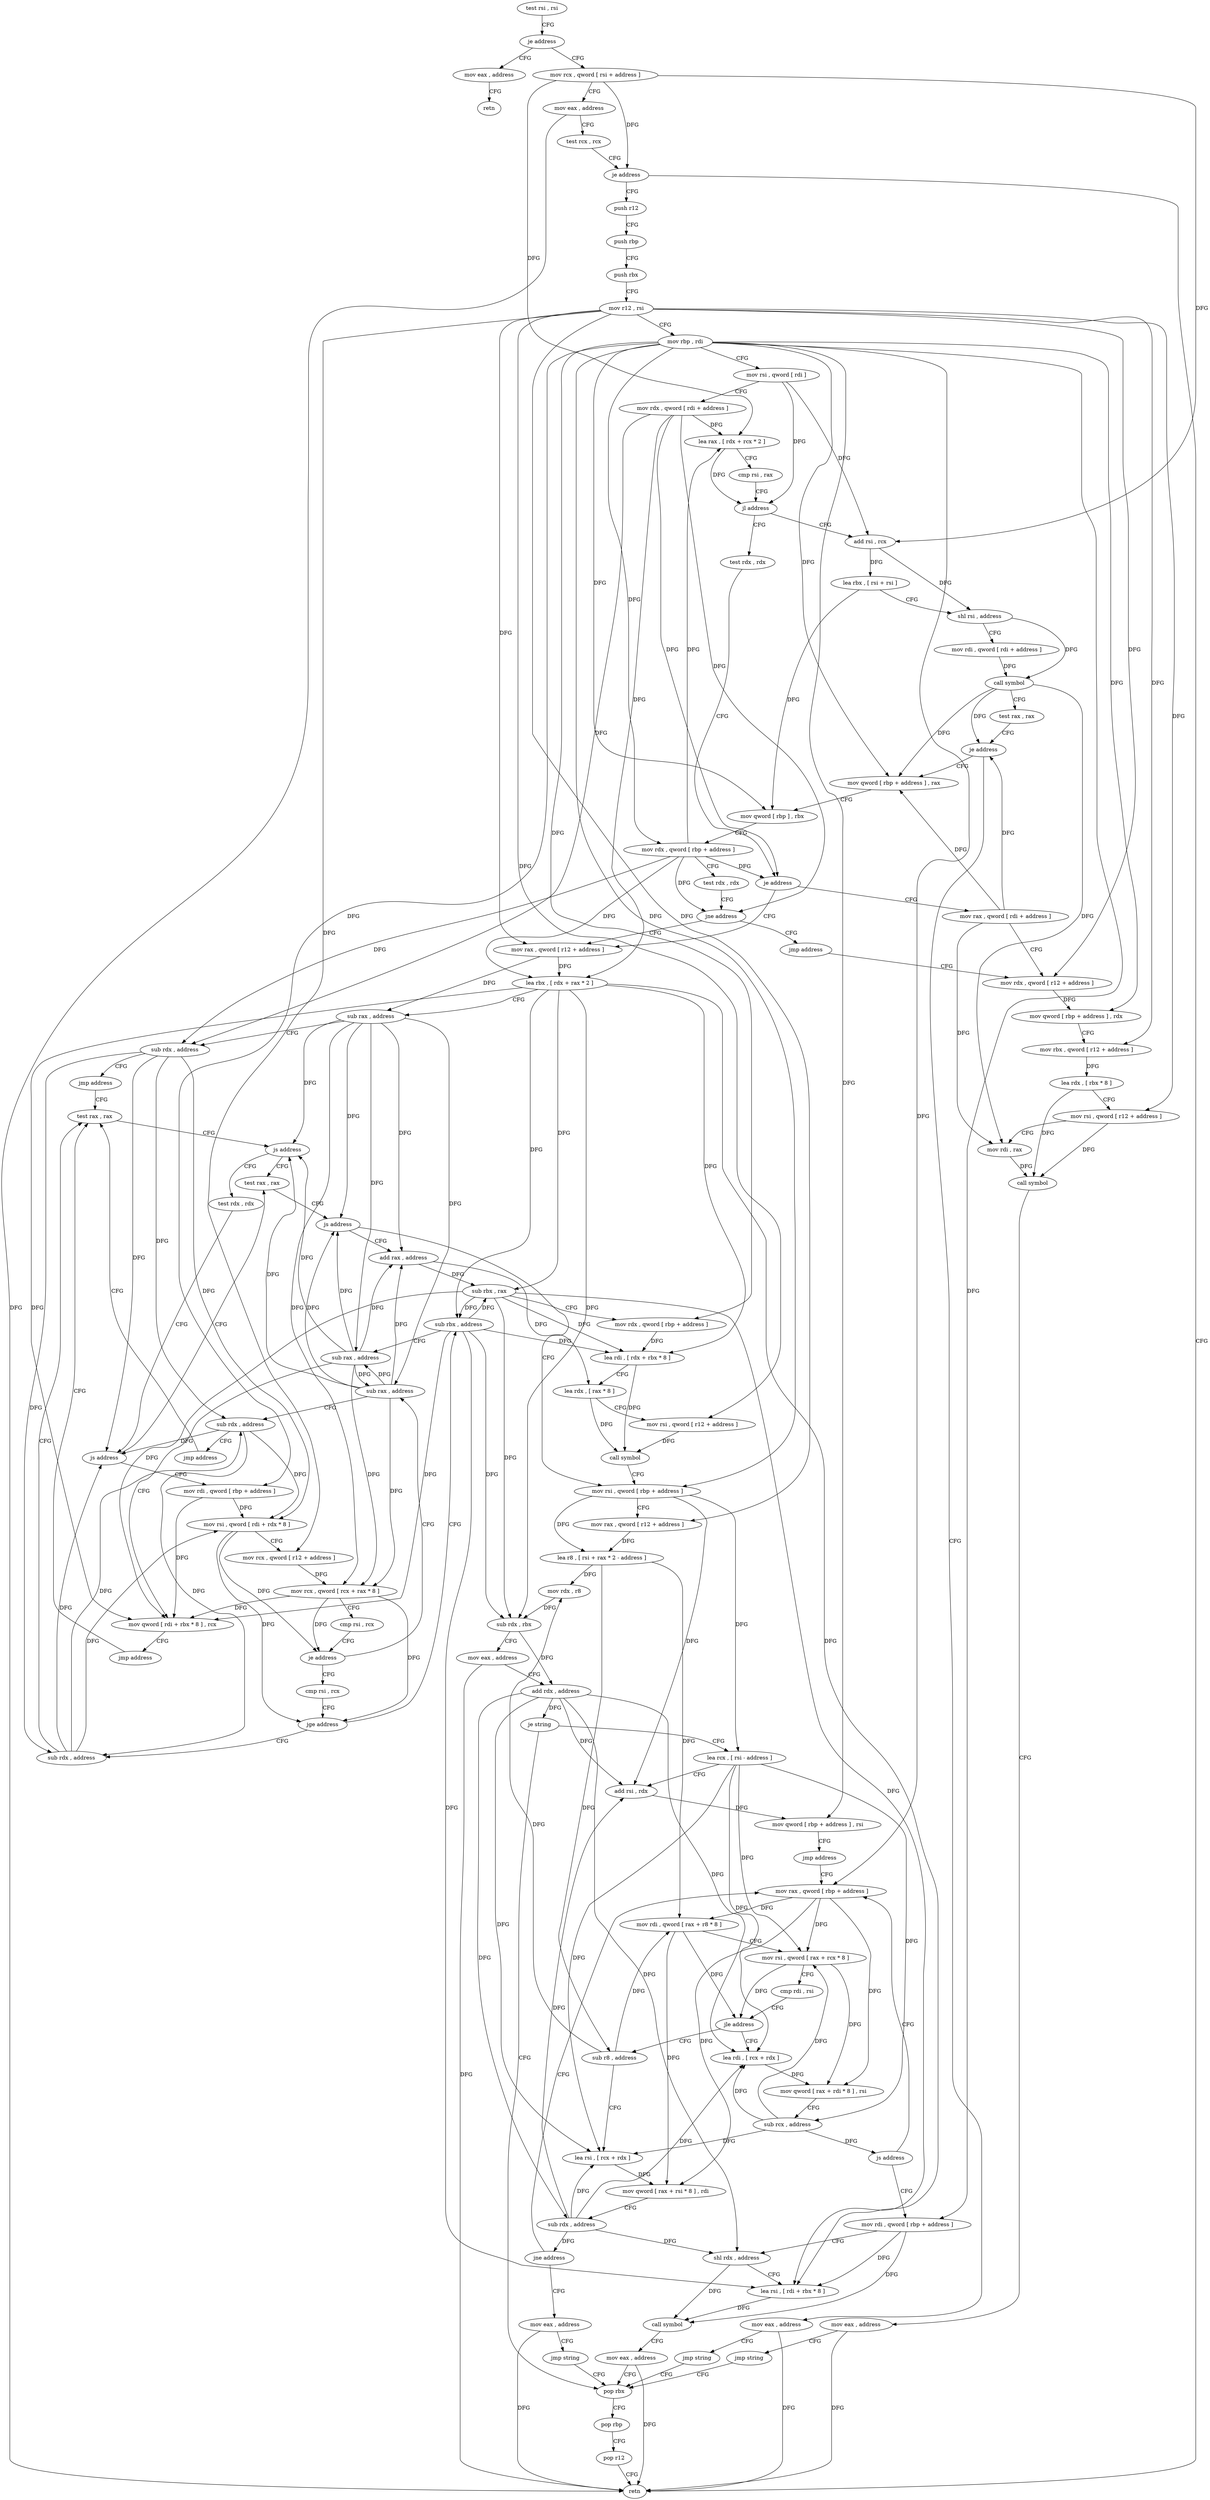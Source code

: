 digraph "func" {
"4332170" [label = "test rsi , rsi" ]
"4332173" [label = "je address" ]
"4332575" [label = "mov eax , address" ]
"4332179" [label = "mov rcx , qword [ rsi + address ]" ]
"4332580" [label = "retn" ]
"4332183" [label = "mov eax , address" ]
"4332188" [label = "test rcx , rcx" ]
"4332191" [label = "je address" ]
"4332573" [label = "retn" ]
"4332197" [label = "push r12" ]
"4332199" [label = "push rbp" ]
"4332200" [label = "push rbx" ]
"4332201" [label = "mov r12 , rsi" ]
"4332204" [label = "mov rbp , rdi" ]
"4332207" [label = "mov rsi , qword [ rdi ]" ]
"4332210" [label = "mov rdx , qword [ rdi + address ]" ]
"4332214" [label = "lea rax , [ rdx + rcx * 2 ]" ]
"4332218" [label = "cmp rsi , rax" ]
"4332221" [label = "jl address" ]
"4332247" [label = "add rsi , rcx" ]
"4332223" [label = "test rdx , rdx" ]
"4332250" [label = "lea rbx , [ rsi + rsi ]" ]
"4332254" [label = "shl rsi , address" ]
"4332258" [label = "mov rdi , qword [ rdi + address ]" ]
"4332262" [label = "call symbol" ]
"4332267" [label = "test rax , rax" ]
"4332270" [label = "je address" ]
"4332581" [label = "mov eax , address" ]
"4332276" [label = "mov qword [ rbp + address ] , rax" ]
"4332226" [label = "je address" ]
"4332295" [label = "mov rax , qword [ rdi + address ]" ]
"4332228" [label = "mov rax , qword [ r12 + address ]" ]
"4332586" [label = "jmp string" ]
"4332569" [label = "pop rbx" ]
"4332280" [label = "mov qword [ rbp ] , rbx" ]
"4332284" [label = "mov rdx , qword [ rbp + address ]" ]
"4332288" [label = "test rdx , rdx" ]
"4332291" [label = "jne address" ]
"4332293" [label = "jmp address" ]
"4332299" [label = "mov rdx , qword [ r12 + address ]" ]
"4332233" [label = "lea rbx , [ rdx + rax * 2 ]" ]
"4332237" [label = "sub rax , address" ]
"4332241" [label = "sub rdx , address" ]
"4332245" [label = "jmp address" ]
"4332358" [label = "test rax , rax" ]
"4332570" [label = "pop rbp" ]
"4332571" [label = "pop r12" ]
"4332361" [label = "js address" ]
"4332409" [label = "test rax , rax" ]
"4332363" [label = "test rdx , rdx" ]
"4332304" [label = "mov qword [ rbp + address ] , rdx" ]
"4332308" [label = "mov rbx , qword [ r12 + address ]" ]
"4332313" [label = "lea rdx , [ rbx * 8 ]" ]
"4332321" [label = "mov rsi , qword [ r12 + address ]" ]
"4332326" [label = "mov rdi , rax" ]
"4332329" [label = "call symbol" ]
"4332334" [label = "mov eax , address" ]
"4332339" [label = "jmp string" ]
"4332412" [label = "js address" ]
"4332447" [label = "mov rsi , qword [ rbp + address ]" ]
"4332414" [label = "add rax , address" ]
"4332366" [label = "js address" ]
"4332368" [label = "mov rdi , qword [ rbp + address ]" ]
"4332451" [label = "mov rax , qword [ r12 + address ]" ]
"4332456" [label = "lea r8 , [ rsi + rax * 2 - address ]" ]
"4332461" [label = "mov rdx , r8" ]
"4332464" [label = "sub rdx , rbx" ]
"4332467" [label = "mov eax , address" ]
"4332472" [label = "add rdx , address" ]
"4332476" [label = "je string" ]
"4332478" [label = "lea rcx , [ rsi - address ]" ]
"4332418" [label = "sub rbx , rax" ]
"4332421" [label = "mov rdx , qword [ rbp + address ]" ]
"4332425" [label = "lea rdi , [ rdx + rbx * 8 ]" ]
"4332429" [label = "lea rdx , [ rax * 8 ]" ]
"4332437" [label = "mov rsi , qword [ r12 + address ]" ]
"4332442" [label = "call symbol" ]
"4332372" [label = "mov rsi , qword [ rdi + rdx * 8 ]" ]
"4332376" [label = "mov rcx , qword [ r12 + address ]" ]
"4332381" [label = "mov rcx , qword [ rcx + rax * 8 ]" ]
"4332385" [label = "cmp rsi , rcx" ]
"4332388" [label = "je address" ]
"4332344" [label = "sub rax , address" ]
"4332390" [label = "cmp rsi , rcx" ]
"4332482" [label = "add rsi , rdx" ]
"4332485" [label = "mov qword [ rbp + address ] , rsi" ]
"4332489" [label = "jmp address" ]
"4332505" [label = "mov rax , qword [ rbp + address ]" ]
"4332348" [label = "sub rdx , address" ]
"4332352" [label = "jmp address" ]
"4332393" [label = "jge address" ]
"4332354" [label = "sub rdx , address" ]
"4332395" [label = "sub rbx , address" ]
"4332509" [label = "mov rdi , qword [ rax + r8 * 8 ]" ]
"4332513" [label = "mov rsi , qword [ rax + rcx * 8 ]" ]
"4332517" [label = "cmp rdi , rsi" ]
"4332520" [label = "jle address" ]
"4332491" [label = "lea rdi , [ rcx + rdx ]" ]
"4332522" [label = "sub r8 , address" ]
"4332399" [label = "sub rax , address" ]
"4332403" [label = "mov qword [ rdi + rbx * 8 ] , rcx" ]
"4332407" [label = "jmp address" ]
"4332495" [label = "mov qword [ rax + rdi * 8 ] , rsi" ]
"4332499" [label = "sub rcx , address" ]
"4332503" [label = "js address" ]
"4332547" [label = "mov rdi , qword [ rbp + address ]" ]
"4332526" [label = "lea rsi , [ rcx + rdx ]" ]
"4332530" [label = "mov qword [ rax + rsi * 8 ] , rdi" ]
"4332534" [label = "sub rdx , address" ]
"4332538" [label = "jne address" ]
"4332540" [label = "mov eax , address" ]
"4332551" [label = "shl rdx , address" ]
"4332555" [label = "lea rsi , [ rdi + rbx * 8 ]" ]
"4332559" [label = "call symbol" ]
"4332564" [label = "mov eax , address" ]
"4332545" [label = "jmp string" ]
"4332170" -> "4332173" [ label = "CFG" ]
"4332173" -> "4332575" [ label = "CFG" ]
"4332173" -> "4332179" [ label = "CFG" ]
"4332575" -> "4332580" [ label = "CFG" ]
"4332179" -> "4332183" [ label = "CFG" ]
"4332179" -> "4332191" [ label = "DFG" ]
"4332179" -> "4332214" [ label = "DFG" ]
"4332179" -> "4332247" [ label = "DFG" ]
"4332183" -> "4332188" [ label = "CFG" ]
"4332183" -> "4332573" [ label = "DFG" ]
"4332188" -> "4332191" [ label = "CFG" ]
"4332191" -> "4332573" [ label = "CFG" ]
"4332191" -> "4332197" [ label = "CFG" ]
"4332197" -> "4332199" [ label = "CFG" ]
"4332199" -> "4332200" [ label = "CFG" ]
"4332200" -> "4332201" [ label = "CFG" ]
"4332201" -> "4332204" [ label = "CFG" ]
"4332201" -> "4332228" [ label = "DFG" ]
"4332201" -> "4332299" [ label = "DFG" ]
"4332201" -> "4332308" [ label = "DFG" ]
"4332201" -> "4332321" [ label = "DFG" ]
"4332201" -> "4332451" [ label = "DFG" ]
"4332201" -> "4332437" [ label = "DFG" ]
"4332201" -> "4332376" [ label = "DFG" ]
"4332204" -> "4332207" [ label = "CFG" ]
"4332204" -> "4332276" [ label = "DFG" ]
"4332204" -> "4332280" [ label = "DFG" ]
"4332204" -> "4332284" [ label = "DFG" ]
"4332204" -> "4332304" [ label = "DFG" ]
"4332204" -> "4332447" [ label = "DFG" ]
"4332204" -> "4332421" [ label = "DFG" ]
"4332204" -> "4332368" [ label = "DFG" ]
"4332204" -> "4332485" [ label = "DFG" ]
"4332204" -> "4332505" [ label = "DFG" ]
"4332204" -> "4332547" [ label = "DFG" ]
"4332207" -> "4332210" [ label = "CFG" ]
"4332207" -> "4332221" [ label = "DFG" ]
"4332207" -> "4332247" [ label = "DFG" ]
"4332210" -> "4332214" [ label = "DFG" ]
"4332210" -> "4332226" [ label = "DFG" ]
"4332210" -> "4332291" [ label = "DFG" ]
"4332210" -> "4332233" [ label = "DFG" ]
"4332210" -> "4332241" [ label = "DFG" ]
"4332214" -> "4332218" [ label = "CFG" ]
"4332214" -> "4332221" [ label = "DFG" ]
"4332218" -> "4332221" [ label = "CFG" ]
"4332221" -> "4332247" [ label = "CFG" ]
"4332221" -> "4332223" [ label = "CFG" ]
"4332247" -> "4332250" [ label = "DFG" ]
"4332247" -> "4332254" [ label = "DFG" ]
"4332223" -> "4332226" [ label = "CFG" ]
"4332250" -> "4332254" [ label = "CFG" ]
"4332250" -> "4332280" [ label = "DFG" ]
"4332254" -> "4332258" [ label = "CFG" ]
"4332254" -> "4332262" [ label = "DFG" ]
"4332258" -> "4332262" [ label = "DFG" ]
"4332262" -> "4332267" [ label = "CFG" ]
"4332262" -> "4332270" [ label = "DFG" ]
"4332262" -> "4332276" [ label = "DFG" ]
"4332262" -> "4332326" [ label = "DFG" ]
"4332267" -> "4332270" [ label = "CFG" ]
"4332270" -> "4332581" [ label = "CFG" ]
"4332270" -> "4332276" [ label = "CFG" ]
"4332581" -> "4332586" [ label = "CFG" ]
"4332581" -> "4332573" [ label = "DFG" ]
"4332276" -> "4332280" [ label = "CFG" ]
"4332226" -> "4332295" [ label = "CFG" ]
"4332226" -> "4332228" [ label = "CFG" ]
"4332295" -> "4332299" [ label = "CFG" ]
"4332295" -> "4332270" [ label = "DFG" ]
"4332295" -> "4332276" [ label = "DFG" ]
"4332295" -> "4332326" [ label = "DFG" ]
"4332228" -> "4332233" [ label = "DFG" ]
"4332228" -> "4332237" [ label = "DFG" ]
"4332586" -> "4332569" [ label = "CFG" ]
"4332569" -> "4332570" [ label = "CFG" ]
"4332280" -> "4332284" [ label = "CFG" ]
"4332284" -> "4332288" [ label = "CFG" ]
"4332284" -> "4332226" [ label = "DFG" ]
"4332284" -> "4332214" [ label = "DFG" ]
"4332284" -> "4332291" [ label = "DFG" ]
"4332284" -> "4332233" [ label = "DFG" ]
"4332284" -> "4332241" [ label = "DFG" ]
"4332288" -> "4332291" [ label = "CFG" ]
"4332291" -> "4332228" [ label = "CFG" ]
"4332291" -> "4332293" [ label = "CFG" ]
"4332293" -> "4332299" [ label = "CFG" ]
"4332299" -> "4332304" [ label = "DFG" ]
"4332233" -> "4332237" [ label = "CFG" ]
"4332233" -> "4332464" [ label = "DFG" ]
"4332233" -> "4332418" [ label = "DFG" ]
"4332233" -> "4332425" [ label = "DFG" ]
"4332233" -> "4332395" [ label = "DFG" ]
"4332233" -> "4332403" [ label = "DFG" ]
"4332233" -> "4332555" [ label = "DFG" ]
"4332237" -> "4332241" [ label = "CFG" ]
"4332237" -> "4332361" [ label = "DFG" ]
"4332237" -> "4332412" [ label = "DFG" ]
"4332237" -> "4332414" [ label = "DFG" ]
"4332237" -> "4332381" [ label = "DFG" ]
"4332237" -> "4332344" [ label = "DFG" ]
"4332237" -> "4332399" [ label = "DFG" ]
"4332241" -> "4332245" [ label = "CFG" ]
"4332241" -> "4332366" [ label = "DFG" ]
"4332241" -> "4332372" [ label = "DFG" ]
"4332241" -> "4332348" [ label = "DFG" ]
"4332241" -> "4332354" [ label = "DFG" ]
"4332245" -> "4332358" [ label = "CFG" ]
"4332358" -> "4332361" [ label = "CFG" ]
"4332570" -> "4332571" [ label = "CFG" ]
"4332571" -> "4332573" [ label = "CFG" ]
"4332361" -> "4332409" [ label = "CFG" ]
"4332361" -> "4332363" [ label = "CFG" ]
"4332409" -> "4332412" [ label = "CFG" ]
"4332363" -> "4332366" [ label = "CFG" ]
"4332304" -> "4332308" [ label = "CFG" ]
"4332308" -> "4332313" [ label = "DFG" ]
"4332313" -> "4332321" [ label = "CFG" ]
"4332313" -> "4332329" [ label = "DFG" ]
"4332321" -> "4332326" [ label = "CFG" ]
"4332321" -> "4332329" [ label = "DFG" ]
"4332326" -> "4332329" [ label = "DFG" ]
"4332329" -> "4332334" [ label = "CFG" ]
"4332334" -> "4332339" [ label = "CFG" ]
"4332334" -> "4332573" [ label = "DFG" ]
"4332339" -> "4332569" [ label = "CFG" ]
"4332412" -> "4332447" [ label = "CFG" ]
"4332412" -> "4332414" [ label = "CFG" ]
"4332447" -> "4332451" [ label = "CFG" ]
"4332447" -> "4332456" [ label = "DFG" ]
"4332447" -> "4332478" [ label = "DFG" ]
"4332447" -> "4332482" [ label = "DFG" ]
"4332414" -> "4332418" [ label = "DFG" ]
"4332414" -> "4332429" [ label = "DFG" ]
"4332366" -> "4332409" [ label = "CFG" ]
"4332366" -> "4332368" [ label = "CFG" ]
"4332368" -> "4332372" [ label = "DFG" ]
"4332368" -> "4332403" [ label = "DFG" ]
"4332451" -> "4332456" [ label = "DFG" ]
"4332456" -> "4332461" [ label = "DFG" ]
"4332456" -> "4332509" [ label = "DFG" ]
"4332456" -> "4332522" [ label = "DFG" ]
"4332461" -> "4332464" [ label = "DFG" ]
"4332464" -> "4332467" [ label = "CFG" ]
"4332464" -> "4332472" [ label = "DFG" ]
"4332467" -> "4332472" [ label = "CFG" ]
"4332467" -> "4332573" [ label = "DFG" ]
"4332472" -> "4332476" [ label = "DFG" ]
"4332472" -> "4332482" [ label = "DFG" ]
"4332472" -> "4332491" [ label = "DFG" ]
"4332472" -> "4332526" [ label = "DFG" ]
"4332472" -> "4332534" [ label = "DFG" ]
"4332472" -> "4332551" [ label = "DFG" ]
"4332476" -> "4332569" [ label = "CFG" ]
"4332476" -> "4332478" [ label = "CFG" ]
"4332478" -> "4332482" [ label = "CFG" ]
"4332478" -> "4332513" [ label = "DFG" ]
"4332478" -> "4332491" [ label = "DFG" ]
"4332478" -> "4332499" [ label = "DFG" ]
"4332478" -> "4332526" [ label = "DFG" ]
"4332418" -> "4332421" [ label = "CFG" ]
"4332418" -> "4332464" [ label = "DFG" ]
"4332418" -> "4332425" [ label = "DFG" ]
"4332418" -> "4332395" [ label = "DFG" ]
"4332418" -> "4332403" [ label = "DFG" ]
"4332418" -> "4332555" [ label = "DFG" ]
"4332421" -> "4332425" [ label = "DFG" ]
"4332425" -> "4332429" [ label = "CFG" ]
"4332425" -> "4332442" [ label = "DFG" ]
"4332429" -> "4332437" [ label = "CFG" ]
"4332429" -> "4332442" [ label = "DFG" ]
"4332437" -> "4332442" [ label = "DFG" ]
"4332442" -> "4332447" [ label = "CFG" ]
"4332372" -> "4332376" [ label = "CFG" ]
"4332372" -> "4332388" [ label = "DFG" ]
"4332372" -> "4332393" [ label = "DFG" ]
"4332376" -> "4332381" [ label = "DFG" ]
"4332381" -> "4332385" [ label = "CFG" ]
"4332381" -> "4332388" [ label = "DFG" ]
"4332381" -> "4332393" [ label = "DFG" ]
"4332381" -> "4332403" [ label = "DFG" ]
"4332385" -> "4332388" [ label = "CFG" ]
"4332388" -> "4332344" [ label = "CFG" ]
"4332388" -> "4332390" [ label = "CFG" ]
"4332344" -> "4332348" [ label = "CFG" ]
"4332344" -> "4332361" [ label = "DFG" ]
"4332344" -> "4332412" [ label = "DFG" ]
"4332344" -> "4332414" [ label = "DFG" ]
"4332344" -> "4332381" [ label = "DFG" ]
"4332344" -> "4332399" [ label = "DFG" ]
"4332390" -> "4332393" [ label = "CFG" ]
"4332482" -> "4332485" [ label = "DFG" ]
"4332485" -> "4332489" [ label = "CFG" ]
"4332489" -> "4332505" [ label = "CFG" ]
"4332505" -> "4332509" [ label = "DFG" ]
"4332505" -> "4332513" [ label = "DFG" ]
"4332505" -> "4332495" [ label = "DFG" ]
"4332505" -> "4332530" [ label = "DFG" ]
"4332348" -> "4332352" [ label = "CFG" ]
"4332348" -> "4332366" [ label = "DFG" ]
"4332348" -> "4332372" [ label = "DFG" ]
"4332348" -> "4332354" [ label = "DFG" ]
"4332352" -> "4332358" [ label = "CFG" ]
"4332393" -> "4332354" [ label = "CFG" ]
"4332393" -> "4332395" [ label = "CFG" ]
"4332354" -> "4332358" [ label = "CFG" ]
"4332354" -> "4332366" [ label = "DFG" ]
"4332354" -> "4332372" [ label = "DFG" ]
"4332354" -> "4332348" [ label = "DFG" ]
"4332395" -> "4332399" [ label = "CFG" ]
"4332395" -> "4332464" [ label = "DFG" ]
"4332395" -> "4332425" [ label = "DFG" ]
"4332395" -> "4332418" [ label = "DFG" ]
"4332395" -> "4332403" [ label = "DFG" ]
"4332395" -> "4332555" [ label = "DFG" ]
"4332509" -> "4332513" [ label = "CFG" ]
"4332509" -> "4332520" [ label = "DFG" ]
"4332509" -> "4332530" [ label = "DFG" ]
"4332513" -> "4332517" [ label = "CFG" ]
"4332513" -> "4332520" [ label = "DFG" ]
"4332513" -> "4332495" [ label = "DFG" ]
"4332517" -> "4332520" [ label = "CFG" ]
"4332520" -> "4332491" [ label = "CFG" ]
"4332520" -> "4332522" [ label = "CFG" ]
"4332491" -> "4332495" [ label = "DFG" ]
"4332522" -> "4332526" [ label = "CFG" ]
"4332522" -> "4332461" [ label = "DFG" ]
"4332522" -> "4332509" [ label = "DFG" ]
"4332399" -> "4332403" [ label = "CFG" ]
"4332399" -> "4332361" [ label = "DFG" ]
"4332399" -> "4332412" [ label = "DFG" ]
"4332399" -> "4332414" [ label = "DFG" ]
"4332399" -> "4332381" [ label = "DFG" ]
"4332399" -> "4332344" [ label = "DFG" ]
"4332403" -> "4332407" [ label = "CFG" ]
"4332407" -> "4332358" [ label = "CFG" ]
"4332495" -> "4332499" [ label = "CFG" ]
"4332499" -> "4332503" [ label = "DFG" ]
"4332499" -> "4332513" [ label = "DFG" ]
"4332499" -> "4332491" [ label = "DFG" ]
"4332499" -> "4332526" [ label = "DFG" ]
"4332503" -> "4332547" [ label = "CFG" ]
"4332503" -> "4332505" [ label = "CFG" ]
"4332547" -> "4332551" [ label = "CFG" ]
"4332547" -> "4332555" [ label = "DFG" ]
"4332547" -> "4332559" [ label = "DFG" ]
"4332526" -> "4332530" [ label = "DFG" ]
"4332530" -> "4332534" [ label = "CFG" ]
"4332534" -> "4332538" [ label = "DFG" ]
"4332534" -> "4332482" [ label = "DFG" ]
"4332534" -> "4332491" [ label = "DFG" ]
"4332534" -> "4332526" [ label = "DFG" ]
"4332534" -> "4332551" [ label = "DFG" ]
"4332538" -> "4332505" [ label = "CFG" ]
"4332538" -> "4332540" [ label = "CFG" ]
"4332540" -> "4332545" [ label = "CFG" ]
"4332540" -> "4332573" [ label = "DFG" ]
"4332551" -> "4332555" [ label = "CFG" ]
"4332551" -> "4332559" [ label = "DFG" ]
"4332555" -> "4332559" [ label = "DFG" ]
"4332559" -> "4332564" [ label = "CFG" ]
"4332564" -> "4332569" [ label = "CFG" ]
"4332564" -> "4332573" [ label = "DFG" ]
"4332545" -> "4332569" [ label = "CFG" ]
}
